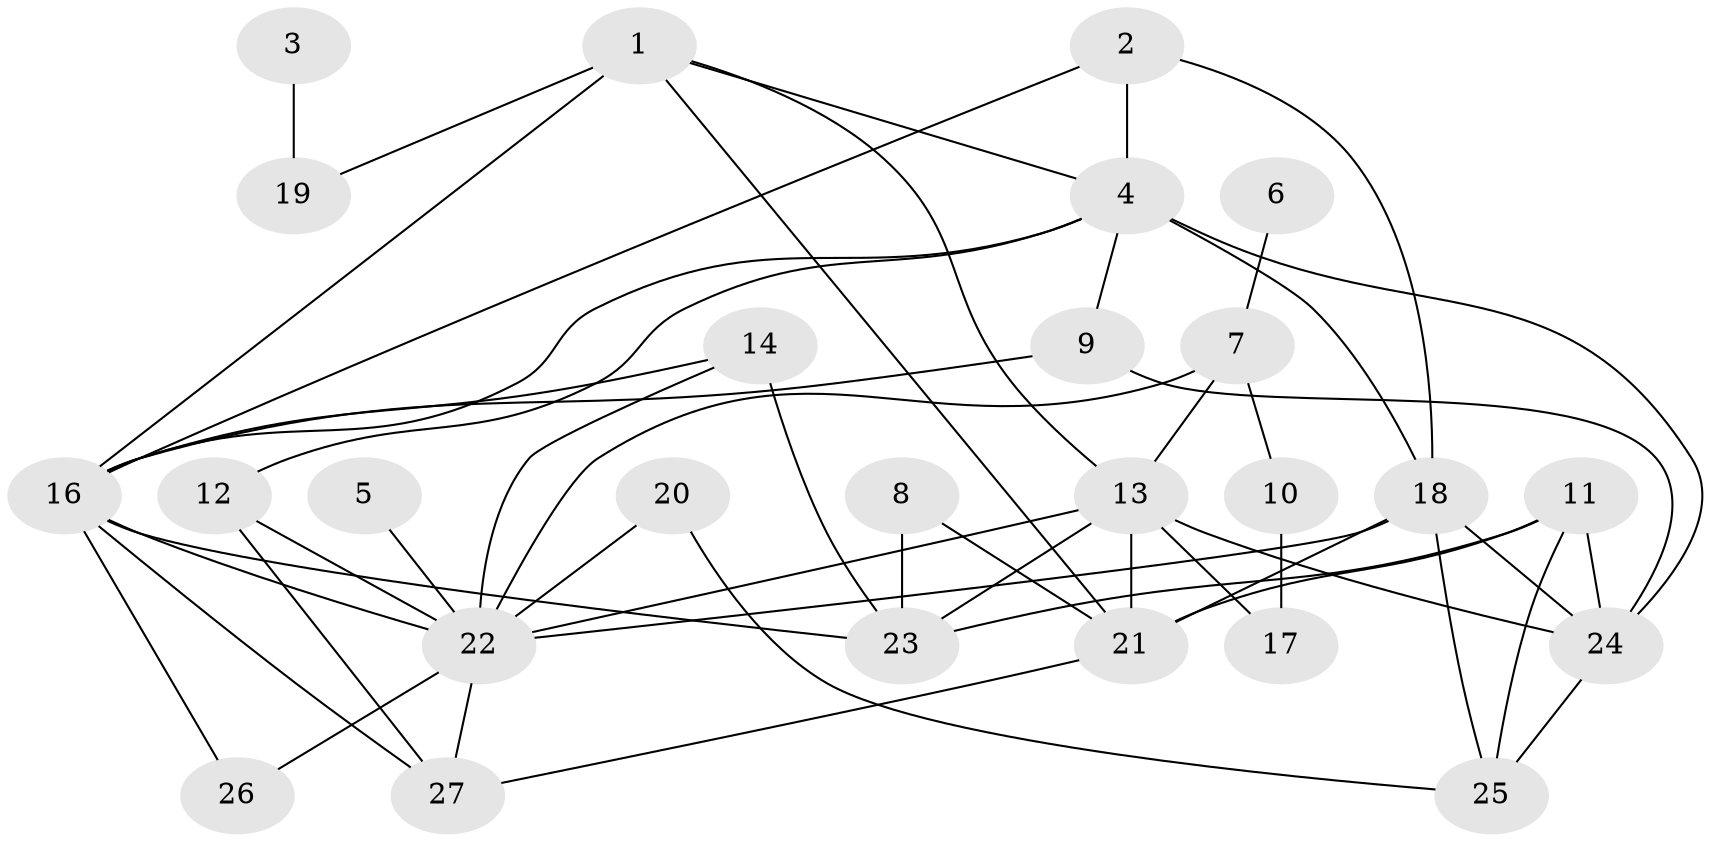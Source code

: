 // original degree distribution, {2: 0.1111111111111111, 3: 0.3333333333333333, 4: 0.09259259259259259, 6: 0.09259259259259259, 5: 0.14814814814814814, 1: 0.2222222222222222}
// Generated by graph-tools (version 1.1) at 2025/25/03/09/25 03:25:13]
// undirected, 26 vertices, 52 edges
graph export_dot {
graph [start="1"]
  node [color=gray90,style=filled];
  1;
  2;
  3;
  4;
  5;
  6;
  7;
  8;
  9;
  10;
  11;
  12;
  13;
  14;
  16;
  17;
  18;
  19;
  20;
  21;
  22;
  23;
  24;
  25;
  26;
  27;
  1 -- 4 [weight=1.0];
  1 -- 13 [weight=1.0];
  1 -- 16 [weight=2.0];
  1 -- 19 [weight=1.0];
  1 -- 21 [weight=1.0];
  2 -- 4 [weight=1.0];
  2 -- 16 [weight=1.0];
  2 -- 18 [weight=1.0];
  3 -- 19 [weight=1.0];
  4 -- 9 [weight=1.0];
  4 -- 12 [weight=1.0];
  4 -- 16 [weight=1.0];
  4 -- 18 [weight=1.0];
  4 -- 24 [weight=1.0];
  5 -- 22 [weight=1.0];
  6 -- 7 [weight=1.0];
  7 -- 10 [weight=1.0];
  7 -- 13 [weight=1.0];
  7 -- 22 [weight=1.0];
  8 -- 21 [weight=1.0];
  8 -- 23 [weight=1.0];
  9 -- 16 [weight=1.0];
  9 -- 24 [weight=1.0];
  10 -- 17 [weight=1.0];
  11 -- 21 [weight=1.0];
  11 -- 23 [weight=1.0];
  11 -- 24 [weight=1.0];
  11 -- 25 [weight=1.0];
  12 -- 22 [weight=1.0];
  12 -- 27 [weight=1.0];
  13 -- 17 [weight=1.0];
  13 -- 21 [weight=1.0];
  13 -- 22 [weight=2.0];
  13 -- 23 [weight=1.0];
  13 -- 24 [weight=1.0];
  14 -- 16 [weight=1.0];
  14 -- 22 [weight=1.0];
  14 -- 23 [weight=1.0];
  16 -- 22 [weight=1.0];
  16 -- 23 [weight=1.0];
  16 -- 26 [weight=1.0];
  16 -- 27 [weight=1.0];
  18 -- 21 [weight=3.0];
  18 -- 22 [weight=1.0];
  18 -- 24 [weight=1.0];
  18 -- 25 [weight=1.0];
  20 -- 22 [weight=1.0];
  20 -- 25 [weight=1.0];
  21 -- 27 [weight=1.0];
  22 -- 26 [weight=1.0];
  22 -- 27 [weight=1.0];
  24 -- 25 [weight=2.0];
}
